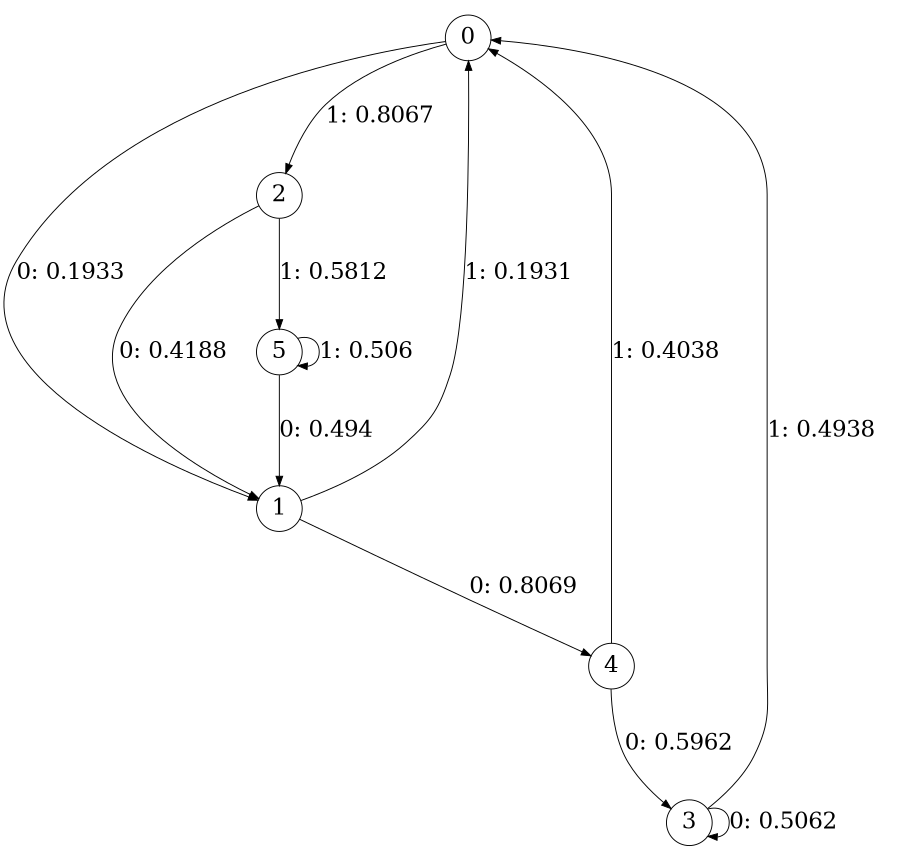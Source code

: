 digraph "ch21faceL3" {
size = "6,8.5";
ratio = "fill";
node [shape = circle];
node [fontsize = 24];
edge [fontsize = 24];
0 -> 1 [label = "0: 0.1933   "];
0 -> 2 [label = "1: 0.8067   "];
1 -> 4 [label = "0: 0.8069   "];
1 -> 0 [label = "1: 0.1931   "];
2 -> 1 [label = "0: 0.4188   "];
2 -> 5 [label = "1: 0.5812   "];
3 -> 3 [label = "0: 0.5062   "];
3 -> 0 [label = "1: 0.4938   "];
4 -> 3 [label = "0: 0.5962   "];
4 -> 0 [label = "1: 0.4038   "];
5 -> 1 [label = "0: 0.494    "];
5 -> 5 [label = "1: 0.506    "];
}